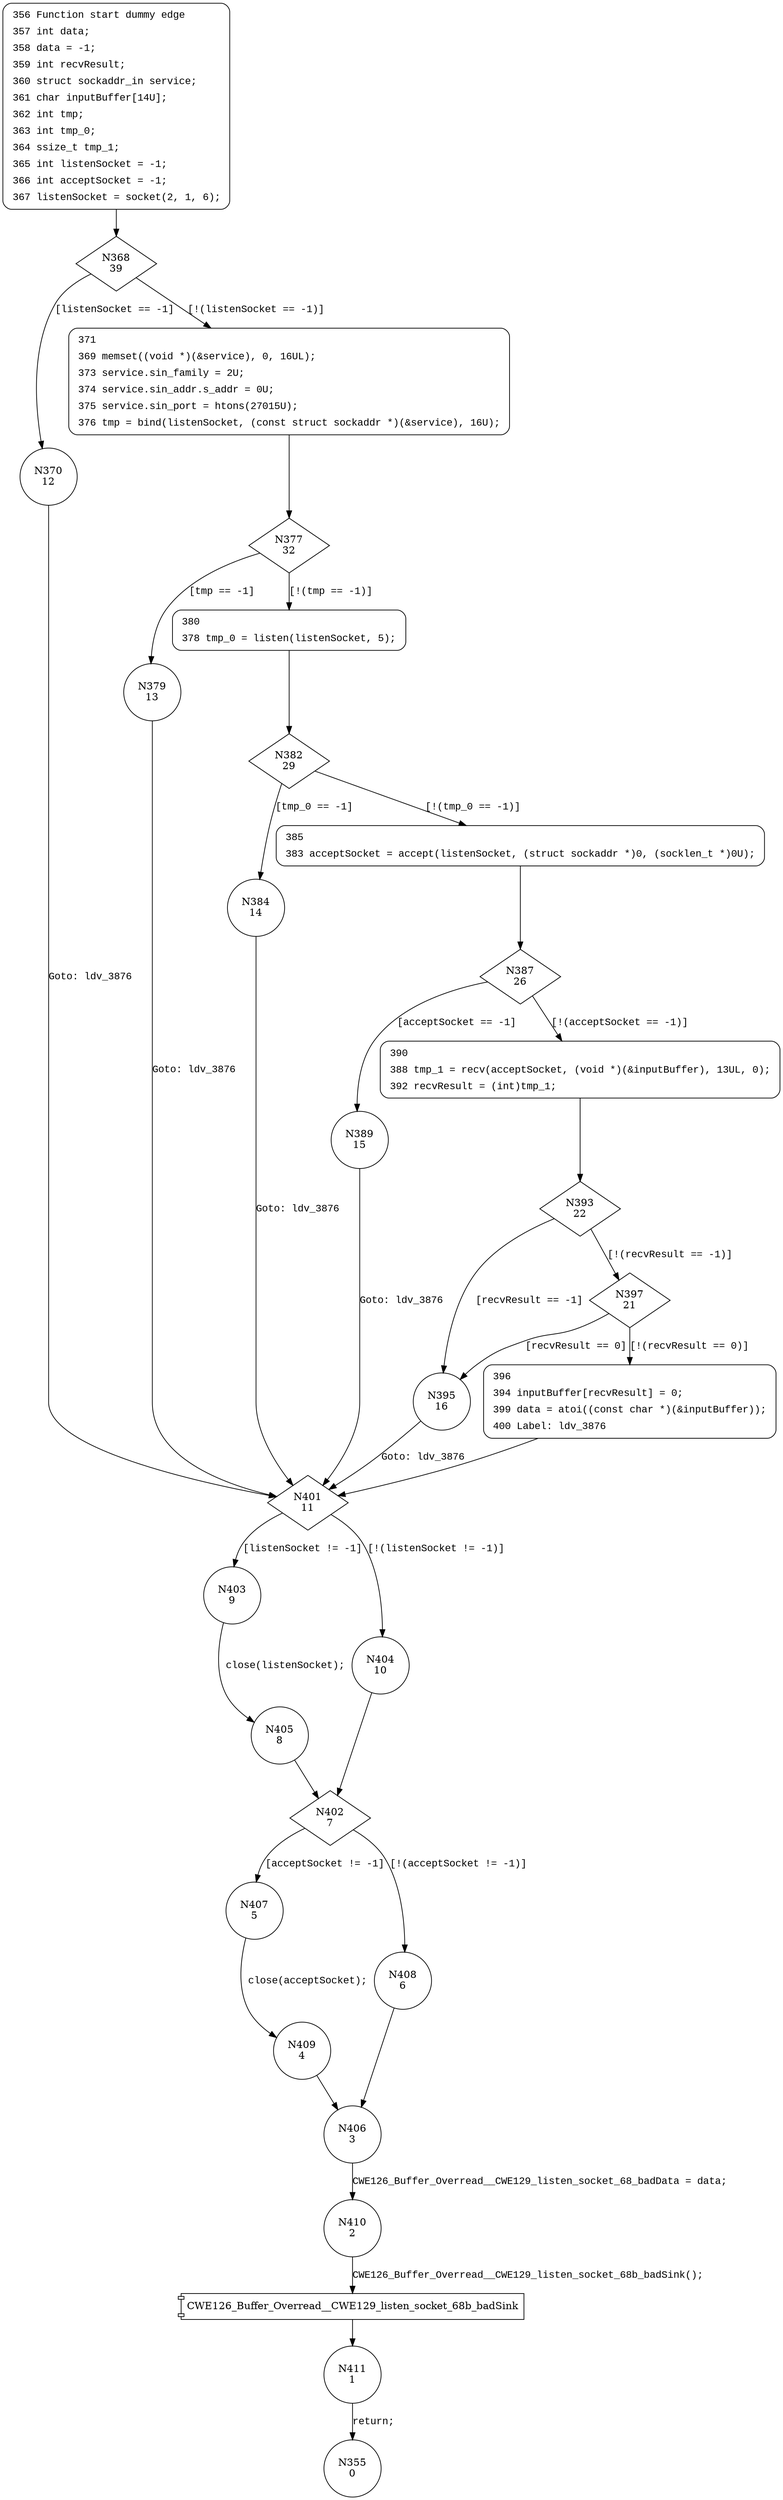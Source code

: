 digraph CWE126_Buffer_Overread__CWE129_listen_socket_68_bad {
368 [shape="diamond" label="N368\n39"]
370 [shape="circle" label="N370\n12"]
371 [shape="circle" label="N371\n38"]
377 [shape="diamond" label="N377\n32"]
379 [shape="circle" label="N379\n13"]
380 [shape="circle" label="N380\n31"]
382 [shape="diamond" label="N382\n29"]
384 [shape="circle" label="N384\n14"]
385 [shape="circle" label="N385\n28"]
387 [shape="diamond" label="N387\n26"]
389 [shape="circle" label="N389\n15"]
390 [shape="circle" label="N390\n25"]
393 [shape="diamond" label="N393\n22"]
395 [shape="circle" label="N395\n16"]
397 [shape="diamond" label="N397\n21"]
396 [shape="circle" label="N396\n20"]
401 [shape="diamond" label="N401\n11"]
403 [shape="circle" label="N403\n9"]
404 [shape="circle" label="N404\n10"]
402 [shape="diamond" label="N402\n7"]
407 [shape="circle" label="N407\n5"]
408 [shape="circle" label="N408\n6"]
406 [shape="circle" label="N406\n3"]
410 [shape="circle" label="N410\n2"]
411 [shape="circle" label="N411\n1"]
409 [shape="circle" label="N409\n4"]
405 [shape="circle" label="N405\n8"]
355 [shape="circle" label="N355\n0"]
356 [style="filled,bold" penwidth="1" fillcolor="white" fontname="Courier New" shape="Mrecord" label=<<table border="0" cellborder="0" cellpadding="3" bgcolor="white"><tr><td align="right">356</td><td align="left">Function start dummy edge</td></tr><tr><td align="right">357</td><td align="left">int data;</td></tr><tr><td align="right">358</td><td align="left">data = -1;</td></tr><tr><td align="right">359</td><td align="left">int recvResult;</td></tr><tr><td align="right">360</td><td align="left">struct sockaddr_in service;</td></tr><tr><td align="right">361</td><td align="left">char inputBuffer[14U];</td></tr><tr><td align="right">362</td><td align="left">int tmp;</td></tr><tr><td align="right">363</td><td align="left">int tmp_0;</td></tr><tr><td align="right">364</td><td align="left">ssize_t tmp_1;</td></tr><tr><td align="right">365</td><td align="left">int listenSocket = -1;</td></tr><tr><td align="right">366</td><td align="left">int acceptSocket = -1;</td></tr><tr><td align="right">367</td><td align="left">listenSocket = socket(2, 1, 6);</td></tr></table>>]
356 -> 368[label=""]
371 [style="filled,bold" penwidth="1" fillcolor="white" fontname="Courier New" shape="Mrecord" label=<<table border="0" cellborder="0" cellpadding="3" bgcolor="white"><tr><td align="right">371</td><td align="left"></td></tr><tr><td align="right">369</td><td align="left">memset((void *)(&amp;service), 0, 16UL);</td></tr><tr><td align="right">373</td><td align="left">service.sin_family = 2U;</td></tr><tr><td align="right">374</td><td align="left">service.sin_addr.s_addr = 0U;</td></tr><tr><td align="right">375</td><td align="left">service.sin_port = htons(27015U);</td></tr><tr><td align="right">376</td><td align="left">tmp = bind(listenSocket, (const struct sockaddr *)(&amp;service), 16U);</td></tr></table>>]
371 -> 377[label=""]
380 [style="filled,bold" penwidth="1" fillcolor="white" fontname="Courier New" shape="Mrecord" label=<<table border="0" cellborder="0" cellpadding="3" bgcolor="white"><tr><td align="right">380</td><td align="left"></td></tr><tr><td align="right">378</td><td align="left">tmp_0 = listen(listenSocket, 5);</td></tr></table>>]
380 -> 382[label=""]
385 [style="filled,bold" penwidth="1" fillcolor="white" fontname="Courier New" shape="Mrecord" label=<<table border="0" cellborder="0" cellpadding="3" bgcolor="white"><tr><td align="right">385</td><td align="left"></td></tr><tr><td align="right">383</td><td align="left">acceptSocket = accept(listenSocket, (struct sockaddr *)0, (socklen_t *)0U);</td></tr></table>>]
385 -> 387[label=""]
390 [style="filled,bold" penwidth="1" fillcolor="white" fontname="Courier New" shape="Mrecord" label=<<table border="0" cellborder="0" cellpadding="3" bgcolor="white"><tr><td align="right">390</td><td align="left"></td></tr><tr><td align="right">388</td><td align="left">tmp_1 = recv(acceptSocket, (void *)(&amp;inputBuffer), 13UL, 0);</td></tr><tr><td align="right">392</td><td align="left">recvResult = (int)tmp_1;</td></tr></table>>]
390 -> 393[label=""]
396 [style="filled,bold" penwidth="1" fillcolor="white" fontname="Courier New" shape="Mrecord" label=<<table border="0" cellborder="0" cellpadding="3" bgcolor="white"><tr><td align="right">396</td><td align="left"></td></tr><tr><td align="right">394</td><td align="left">inputBuffer[recvResult] = 0;</td></tr><tr><td align="right">399</td><td align="left">data = atoi((const char *)(&amp;inputBuffer));</td></tr><tr><td align="right">400</td><td align="left">Label: ldv_3876</td></tr></table>>]
396 -> 401[label=""]
368 -> 370 [label="[listenSocket == -1]" fontname="Courier New"]
368 -> 371 [label="[!(listenSocket == -1)]" fontname="Courier New"]
377 -> 379 [label="[tmp == -1]" fontname="Courier New"]
377 -> 380 [label="[!(tmp == -1)]" fontname="Courier New"]
382 -> 384 [label="[tmp_0 == -1]" fontname="Courier New"]
382 -> 385 [label="[!(tmp_0 == -1)]" fontname="Courier New"]
387 -> 389 [label="[acceptSocket == -1]" fontname="Courier New"]
387 -> 390 [label="[!(acceptSocket == -1)]" fontname="Courier New"]
393 -> 395 [label="[recvResult == -1]" fontname="Courier New"]
393 -> 397 [label="[!(recvResult == -1)]" fontname="Courier New"]
397 -> 395 [label="[recvResult == 0]" fontname="Courier New"]
397 -> 396 [label="[!(recvResult == 0)]" fontname="Courier New"]
401 -> 403 [label="[listenSocket != -1]" fontname="Courier New"]
401 -> 404 [label="[!(listenSocket != -1)]" fontname="Courier New"]
402 -> 407 [label="[acceptSocket != -1]" fontname="Courier New"]
402 -> 408 [label="[!(acceptSocket != -1)]" fontname="Courier New"]
406 -> 410 [label="CWE126_Buffer_Overread__CWE129_listen_socket_68_badData = data;" fontname="Courier New"]
100025 [shape="component" label="CWE126_Buffer_Overread__CWE129_listen_socket_68b_badSink"]
410 -> 100025 [label="CWE126_Buffer_Overread__CWE129_listen_socket_68b_badSink();" fontname="Courier New"]
100025 -> 411 [label="" fontname="Courier New"]
407 -> 409 [label="close(acceptSocket);" fontname="Courier New"]
403 -> 405 [label="close(listenSocket);" fontname="Courier New"]
395 -> 401 [label="Goto: ldv_3876" fontname="Courier New"]
384 -> 401 [label="Goto: ldv_3876" fontname="Courier New"]
370 -> 401 [label="Goto: ldv_3876" fontname="Courier New"]
404 -> 402 [label="" fontname="Courier New"]
408 -> 406 [label="" fontname="Courier New"]
411 -> 355 [label="return;" fontname="Courier New"]
409 -> 406 [label="" fontname="Courier New"]
405 -> 402 [label="" fontname="Courier New"]
389 -> 401 [label="Goto: ldv_3876" fontname="Courier New"]
379 -> 401 [label="Goto: ldv_3876" fontname="Courier New"]
}